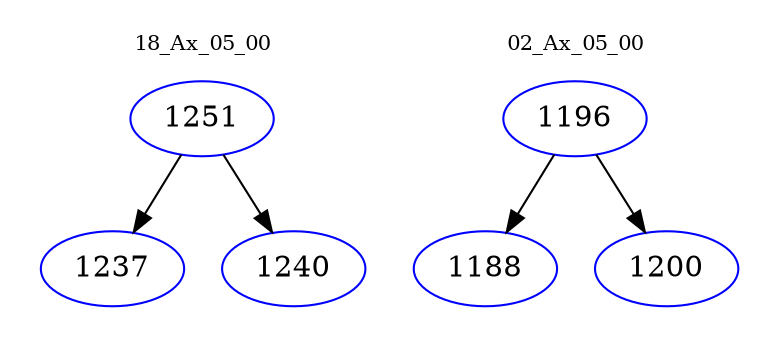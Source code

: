 digraph{
subgraph cluster_0 {
color = white
label = "18_Ax_05_00";
fontsize=10;
T0_1251 [label="1251", color="blue"]
T0_1251 -> T0_1237 [color="black"]
T0_1237 [label="1237", color="blue"]
T0_1251 -> T0_1240 [color="black"]
T0_1240 [label="1240", color="blue"]
}
subgraph cluster_1 {
color = white
label = "02_Ax_05_00";
fontsize=10;
T1_1196 [label="1196", color="blue"]
T1_1196 -> T1_1188 [color="black"]
T1_1188 [label="1188", color="blue"]
T1_1196 -> T1_1200 [color="black"]
T1_1200 [label="1200", color="blue"]
}
}
